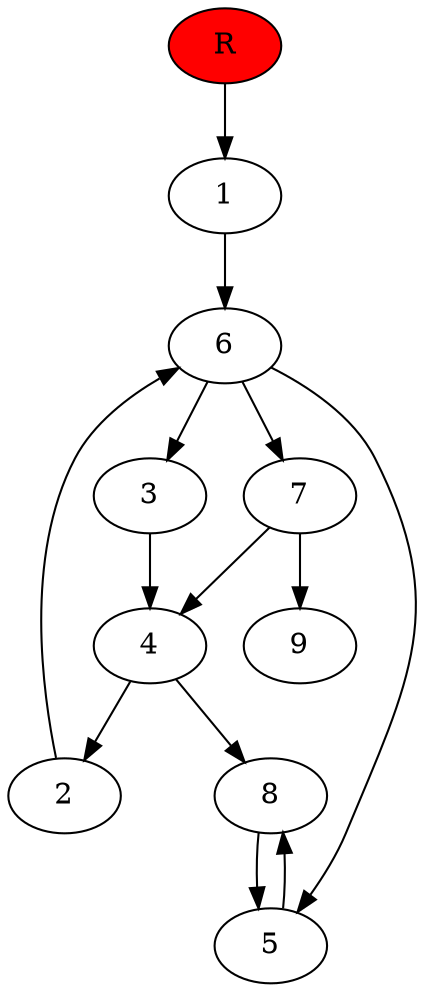 digraph prb46981 {
	1
	2
	3
	4
	5
	6
	7
	8
	R [fillcolor="#ff0000" style=filled]
	1 -> 6
	2 -> 6
	3 -> 4
	4 -> 2
	4 -> 8
	5 -> 8
	6 -> 3
	6 -> 5
	6 -> 7
	7 -> 4
	7 -> 9
	8 -> 5
	R -> 1
}
